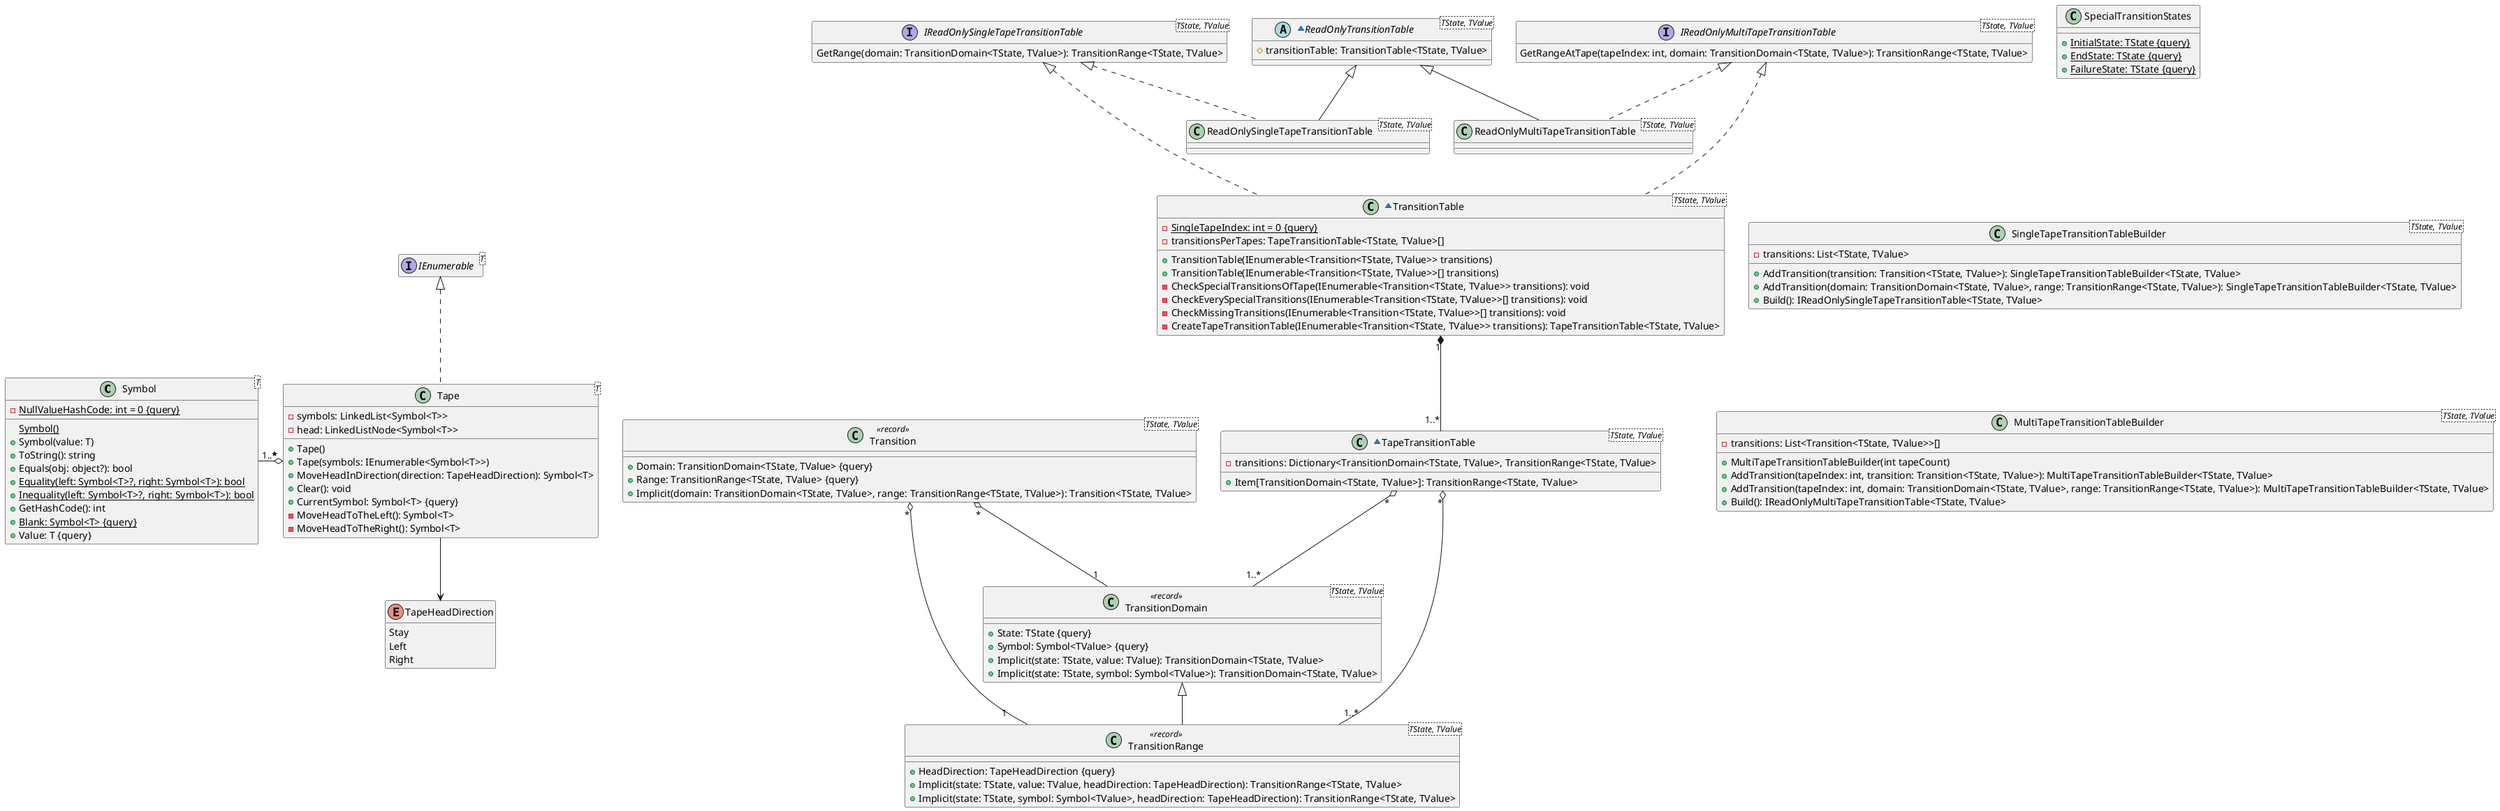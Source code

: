 @startuml classes

hide interface empty members
hide enum empty members

class "Symbol<T>" as Symbol {
    -{static} NullValueHashCode: int = 0 {query}    
    {static} Symbol()
    +Symbol(value: T)
    +ToString(): string
    +Equals(obj: object?): bool
    +{static} Equality(left: Symbol<T>?, right: Symbol<T>): bool
    +{static} Inequality(left: Symbol<T>?, right: Symbol<T>): bool
    +GetHashCode(): int
    +{method} {static} Blank: Symbol<T> {query}
    +{method} Value: T {query}
}

enum TapeHeadDirection {
    Stay
    Left
    Right
}

class "Tape<T>" as Tape {
    -symbols: LinkedList<Symbol<T>>
    -head: LinkedListNode<Symbol<T>>
    +Tape()
    +Tape(symbols: IEnumerable<Symbol<T>>)
    +MoveHeadInDirection(direction: TapeHeadDirection): Symbol<T>
    +Clear(): void
    +{method} CurrentSymbol: Symbol<T> {query}
    -MoveHeadToTheLeft(): Symbol<T>
    -MoveHeadToTheRight(): Symbol<T>
}

Tape "*" o-left- "1..*" Symbol
interface "IEnumerable<T>" as IEnumerable
IEnumerable <|.. Tape
Tape --> TapeHeadDirection


class "TransitionDomain<TState, TValue>" as TransitionDomain << record >> {
    +{method} State: TState {query}
    +{method} Symbol: Symbol<TValue> {query}
    +Implicit(state: TState, value: TValue): TransitionDomain<TState, TValue>
    +Implicit(state: TState, symbol: Symbol<TValue>): TransitionDomain<TState, TValue>
}

class "TransitionRange<TState, TValue>" as TransitionRange << record >> {
    +{method} HeadDirection: TapeHeadDirection {query}
    +Implicit(state: TState, value: TValue, headDirection: TapeHeadDirection): TransitionRange<TState, TValue>
    +Implicit(state: TState, symbol: Symbol<TValue>, headDirection: TapeHeadDirection): TransitionRange<TState, TValue>
}

class "Transition<TState, TValue>" as Transition << record >> {
    +{method} Domain: TransitionDomain<TState, TValue> {query}
    +{method} Range: TransitionRange<TState, TValue> {query}
    +Implicit(domain: TransitionDomain<TState, TValue>, range: TransitionRange<TState, TValue>): Transition<TState, TValue>
}

interface "IReadOnlySingleTapeTransitionTable<TState, TValue>" as IReadOnlySingleTapeTransitionTable {
    GetRange(domain: TransitionDomain<TState, TValue>): TransitionRange<TState, TValue>
}

interface "IReadOnlyMultiTapeTransitionTable<TState, TValue>" as IReadOnlyMultiTapeTransitionTable {
    GetRangeAtTape(tapeIndex: int, domain: TransitionDomain<TState, TValue>): TransitionRange<TState, TValue>
}

~abstract class "ReadOnlyTransitionTable<TState, TValue>" as ReadOnlyTransitionTable {
    #transitionTable: TransitionTable<TState, TValue>
}

class "ReadOnlySingleTapeTransitionTable<TState, TValue>" as ReadOnlySingleTapeTransitionTable
class "ReadOnlyMultiTapeTransitionTable<TState, TValue>" as ReadOnlyMultiTapeTransitionTable

class "SingleTapeTransitionTableBuilder<TState, TValue>" as SingleTapeTransitionTableBuilder {
    -transitions: List<TState, TValue>
    +AddTransition(transition: Transition<TState, TValue>): SingleTapeTransitionTableBuilder<TState, TValue>
    +AddTransition(domain: TransitionDomain<TState, TValue>, range: TransitionRange<TState, TValue>): SingleTapeTransitionTableBuilder<TState, TValue>
    +Build(): IReadOnlySingleTapeTransitionTable<TState, TValue>
}

class "MultiTapeTransitionTableBuilder<TState, TValue>" as MultiTapeTransitionTableBuilder {
    -transitions: List<Transition<TState, TValue>>[]
    +MultiTapeTransitionTableBuilder(int tapeCount)
    +AddTransition(tapeIndex: int, transition: Transition<TState, TValue>): MultiTapeTransitionTableBuilder<TState, TValue>
    +AddTransition(tapeIndex: int, domain: TransitionDomain<TState, TValue>, range: TransitionRange<TState, TValue>): MultiTapeTransitionTableBuilder<TState, TValue>
    +Build(): IReadOnlyMultiTapeTransitionTable<TState, TValue>
}

class SpecialTransitionStates {
    +{method} {static} InitialState: TState {query}
    +{method} {static} EndState: TState {query}
    +{method} {static} FailureState: TState {query}
}

~class "TransitionTable<TState, TValue>" as TransitionTable {
    -{static} SingleTapeIndex: int = 0 {query}
    -transitionsPerTapes: TapeTransitionTable<TState, TValue>[]
    +TransitionTable(IEnumerable<Transition<TState, TValue>> transitions)
    +TransitionTable(IEnumerable<Transition<TState, TValue>>[] transitions)
    -CheckSpecialTransitionsOfTape(IEnumerable<Transition<TState, TValue>> transitions): void    
    -CheckEverySpecialTransitions(IEnumerable<Transition<TState, TValue>>[] transitions): void
    -CheckMissingTransitions(IEnumerable<Transition<TState, TValue>>[] transitions): void
    -CreateTapeTransitionTable(IEnumerable<Transition<TState, TValue>> transitions): TapeTransitionTable<TState, TValue>
}

~class "TapeTransitionTable<TState, TValue>" as TapeTransitionTable {
    -transitions: Dictionary<TransitionDomain<TState, TValue>, TransitionRange<TState, TValue>
    +{method} Item[TransitionDomain<TState, TValue>]: TransitionRange<TState, TValue>
}

IReadOnlySingleTapeTransitionTable <|.down. TransitionTable
IReadOnlyMultiTapeTransitionTable <|.down. TransitionTable
TransitionTable -[hidden]up- ReadOnlySingleTapeTransitionTable
TransitionTable -[hidden]up- ReadOnlyMultiTapeTransitionTable
ReadOnlyTransitionTable <|-down- ReadOnlySingleTapeTransitionTable
ReadOnlyTransitionTable <|-down- ReadOnlyMultiTapeTransitionTable
IReadOnlySingleTapeTransitionTable <|.down. ReadOnlySingleTapeTransitionTable
IReadOnlyMultiTapeTransitionTable <|.down. ReadOnlyMultiTapeTransitionTable
TransitionDomain <|-- TransitionRange
Transition "*" o-- "1" TransitionDomain
Transition "*" o-- "1" TransitionRange
TransitionTable "1" *-- "1..*" TapeTransitionTable
TapeTransitionTable "*" o-- "1..*" TransitionDomain
TapeTransitionTable "*" o-- "1..*" TransitionRange

TransitionTable -[hidden]right- SingleTapeTransitionTableBuilder
SingleTapeTransitionTableBuilder -[hidden]down- MultiTapeTransitionTableBuilder
Tape -[hidden]right- Transition

@enduml